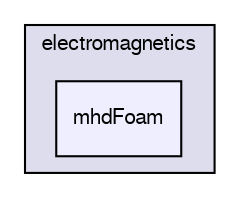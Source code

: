 digraph "applications/solvers/electromagnetics/mhdFoam" {
  bgcolor=transparent;
  compound=true
  node [ fontsize="10", fontname="FreeSans"];
  edge [ labelfontsize="10", labelfontname="FreeSans"];
  subgraph clusterdir_6925107ea68bc879ce25441c80612b3f {
    graph [ bgcolor="#ddddee", pencolor="black", label="electromagnetics" fontname="FreeSans", fontsize="10", URL="dir_6925107ea68bc879ce25441c80612b3f.html"]
  dir_796357612f9916c8f56a80e9d1a82b45 [shape=box, label="mhdFoam", style="filled", fillcolor="#eeeeff", pencolor="black", URL="dir_796357612f9916c8f56a80e9d1a82b45.html"];
  }
}
